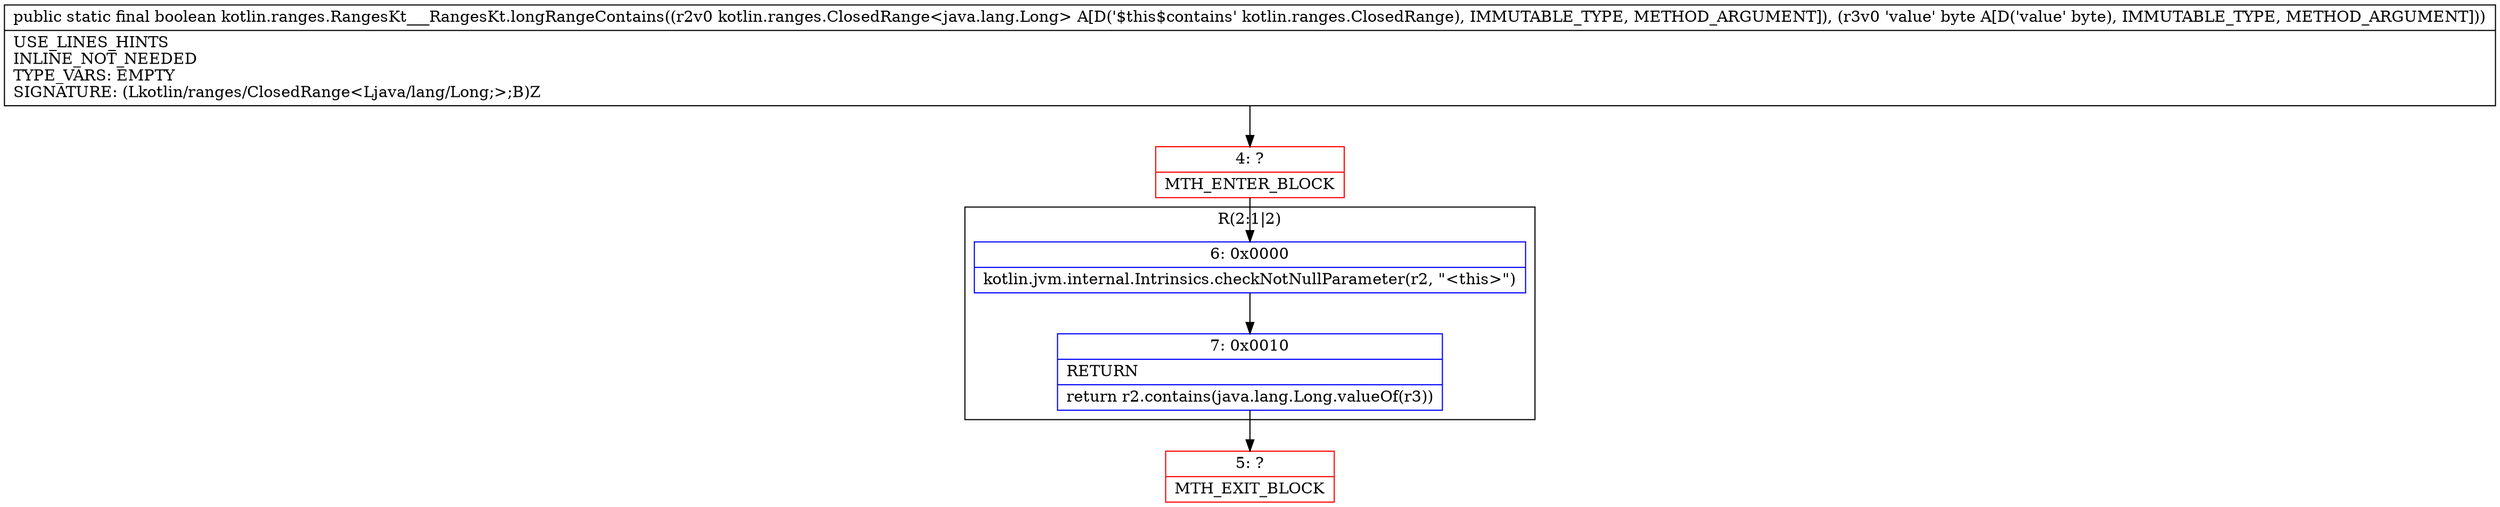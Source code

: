 digraph "CFG forkotlin.ranges.RangesKt___RangesKt.longRangeContains(Lkotlin\/ranges\/ClosedRange;B)Z" {
subgraph cluster_Region_668700833 {
label = "R(2:1|2)";
node [shape=record,color=blue];
Node_6 [shape=record,label="{6\:\ 0x0000|kotlin.jvm.internal.Intrinsics.checkNotNullParameter(r2, \"\<this\>\")\l}"];
Node_7 [shape=record,label="{7\:\ 0x0010|RETURN\l|return r2.contains(java.lang.Long.valueOf(r3))\l}"];
}
Node_4 [shape=record,color=red,label="{4\:\ ?|MTH_ENTER_BLOCK\l}"];
Node_5 [shape=record,color=red,label="{5\:\ ?|MTH_EXIT_BLOCK\l}"];
MethodNode[shape=record,label="{public static final boolean kotlin.ranges.RangesKt___RangesKt.longRangeContains((r2v0 kotlin.ranges.ClosedRange\<java.lang.Long\> A[D('$this$contains' kotlin.ranges.ClosedRange), IMMUTABLE_TYPE, METHOD_ARGUMENT]), (r3v0 'value' byte A[D('value' byte), IMMUTABLE_TYPE, METHOD_ARGUMENT]))  | USE_LINES_HINTS\lINLINE_NOT_NEEDED\lTYPE_VARS: EMPTY\lSIGNATURE: (Lkotlin\/ranges\/ClosedRange\<Ljava\/lang\/Long;\>;B)Z\l}"];
MethodNode -> Node_4;Node_6 -> Node_7;
Node_7 -> Node_5;
Node_4 -> Node_6;
}

